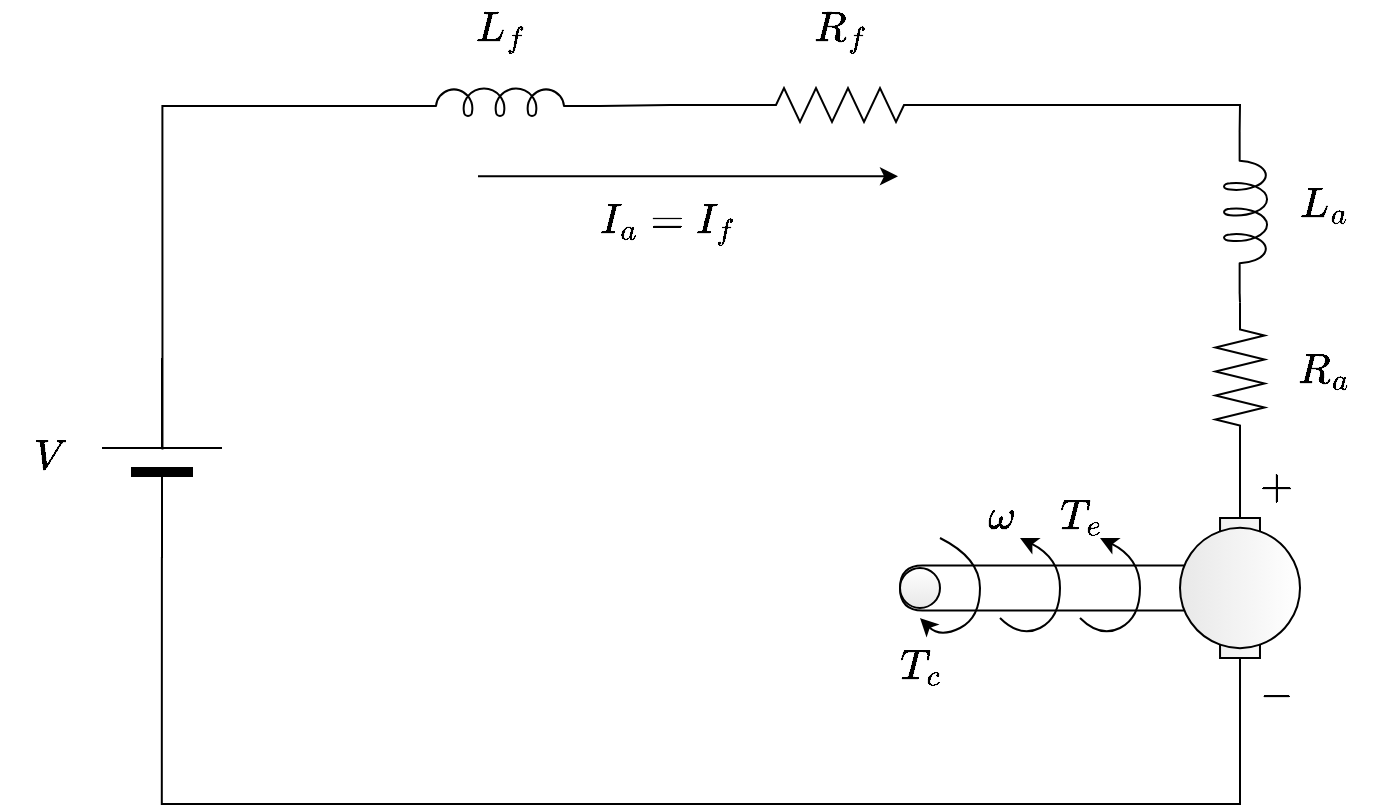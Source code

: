 <mxfile version="21.6.5" type="github">
  <diagram name="Page-1" id="xHoJqprVVUahzgXB5t3A">
    <mxGraphModel dx="838" dy="752" grid="1" gridSize="10" guides="1" tooltips="1" connect="1" arrows="1" fold="1" page="1" pageScale="1" pageWidth="413" pageHeight="291" math="1" shadow="0">
      <root>
        <mxCell id="0" />
        <mxCell id="1" parent="0" />
        <mxCell id="6Jah6KSldDa7oSD2TOF_-5" value="" style="shape=delay;whiteSpace=wrap;html=1;rotation=-180;strokeColor=default;fontColor=default;strokeWidth=1;" parent="1" vertex="1">
          <mxGeometry x="726" y="242.75" width="142" height="22.5" as="geometry" />
        </mxCell>
        <mxCell id="MJRBo0qhkyK9fX0G-ZfJ-2" value="" style="pointerEvents=1;verticalLabelPosition=bottom;shadow=0;dashed=0;align=center;html=1;verticalAlign=top;shape=mxgraph.electrical.inductors.inductor_5;strokeColor=default;fontColor=default;strokeWidth=1;" parent="1" vertex="1">
          <mxGeometry x="476" y="4" width="100" height="14" as="geometry" />
        </mxCell>
        <mxCell id="6Jah6KSldDa7oSD2TOF_-38" style="edgeStyle=orthogonalEdgeStyle;rounded=0;orthogonalLoop=1;jettySize=auto;html=1;entryX=1;entryY=0.5;entryDx=0;entryDy=0;entryPerimeter=0;endArrow=none;endFill=0;strokeColor=default;exitX=0.006;exitY=0.499;exitDx=0;exitDy=0;exitPerimeter=0;fontColor=default;strokeWidth=1;" parent="1" source="MJRBo0qhkyK9fX0G-ZfJ-3" target="MJRBo0qhkyK9fX0G-ZfJ-1" edge="1">
          <mxGeometry relative="1" as="geometry">
            <mxPoint x="357" y="248" as="sourcePoint" />
            <mxPoint x="888.5" y="320.5" as="targetPoint" />
            <Array as="points">
              <mxPoint x="357" y="362" />
              <mxPoint x="896" y="362" />
            </Array>
          </mxGeometry>
        </mxCell>
        <mxCell id="6NW6Cq5ivYkny11vjO7k-6" style="edgeStyle=orthogonalEdgeStyle;rounded=0;orthogonalLoop=1;jettySize=auto;html=1;entryX=0;entryY=0.645;entryDx=0;entryDy=0;entryPerimeter=0;strokeWidth=1;endArrow=none;endFill=0;exitX=0.543;exitY=0.504;exitDx=0;exitDy=0;exitPerimeter=0;" parent="1" edge="1">
          <mxGeometry relative="1" as="geometry">
            <mxPoint x="357.24" y="184.7" as="sourcePoint" />
            <mxPoint x="476" y="13.03" as="targetPoint" />
            <Array as="points">
              <mxPoint x="357" y="13" />
            </Array>
          </mxGeometry>
        </mxCell>
        <mxCell id="MJRBo0qhkyK9fX0G-ZfJ-3" value="" style="verticalLabelPosition=bottom;shadow=0;dashed=0;align=center;fillColor=strokeColor;html=1;verticalAlign=top;strokeWidth=1;shape=mxgraph.electrical.miscellaneous.monocell_battery;rotation=-90;strokeColor=default;fontColor=default;" parent="1" vertex="1">
          <mxGeometry x="307" y="159" width="100" height="60" as="geometry" />
        </mxCell>
        <UserObject label="&lt;font style=&quot;font-size: 18px;&quot;&gt;\(I_{a} = I_{f}&lt;br&gt;\)&lt;/font&gt;" placeholders="1" name="Variable" id="MJRBo0qhkyK9fX0G-ZfJ-20">
          <mxCell style="text;html=1;strokeColor=none;fillColor=none;align=center;verticalAlign=middle;whiteSpace=wrap;overflow=hidden;fontColor=default;strokeWidth=1;" parent="1" vertex="1">
            <mxGeometry x="519.75" y="56.2" width="180" height="30" as="geometry" />
          </mxCell>
        </UserObject>
        <UserObject label="&lt;font style=&quot;font-size: 18px;&quot;&gt;\(R_{a}\)&lt;/font&gt;" placeholders="1" name="Variable" id="MJRBo0qhkyK9fX0G-ZfJ-21">
          <mxCell style="text;html=1;strokeColor=none;fillColor=none;align=center;verticalAlign=middle;whiteSpace=wrap;overflow=hidden;fontColor=default;strokeWidth=1;" parent="1" vertex="1">
            <mxGeometry x="913" y="131" width="50" height="30" as="geometry" />
          </mxCell>
        </UserObject>
        <UserObject label="&lt;font style=&quot;font-size: 18px;&quot;&gt;\(V\)&lt;/font&gt;" placeholders="1" name="Variable" id="MJRBo0qhkyK9fX0G-ZfJ-22">
          <mxCell style="text;html=1;strokeColor=none;fillColor=none;align=center;verticalAlign=middle;whiteSpace=wrap;overflow=hidden;fontColor=default;strokeWidth=1;" parent="1" vertex="1">
            <mxGeometry x="276" y="174" width="50" height="30" as="geometry" />
          </mxCell>
        </UserObject>
        <UserObject label="&lt;font style=&quot;font-size: 18px;&quot;&gt;\(+\)&lt;/font&gt;" placeholders="1" name="Variable" id="MJRBo0qhkyK9fX0G-ZfJ-23">
          <mxCell style="text;html=1;strokeColor=none;fillColor=none;align=center;verticalAlign=middle;whiteSpace=wrap;overflow=hidden;fontColor=default;strokeWidth=1;" parent="1" vertex="1">
            <mxGeometry x="888.5" y="189" width="50" height="30" as="geometry" />
          </mxCell>
        </UserObject>
        <mxCell id="MJRBo0qhkyK9fX0G-ZfJ-30" style="edgeStyle=orthogonalEdgeStyle;rounded=0;orthogonalLoop=1;jettySize=auto;html=1;fontColor=default;strokeColor=default;strokeWidth=1;" parent="1" edge="1">
          <mxGeometry relative="1" as="geometry">
            <mxPoint x="725" y="48.12" as="targetPoint" />
            <mxPoint x="515" y="48.12" as="sourcePoint" />
            <Array as="points">
              <mxPoint x="675" y="48.12" />
              <mxPoint x="675" y="48.12" />
            </Array>
          </mxGeometry>
        </mxCell>
        <mxCell id="6Jah6KSldDa7oSD2TOF_-21" style="edgeStyle=orthogonalEdgeStyle;rounded=0;orthogonalLoop=1;jettySize=auto;html=1;entryX=1;entryY=0.645;entryDx=0;entryDy=0;entryPerimeter=0;endArrow=none;endFill=0;strokeColor=default;fontColor=default;strokeWidth=1;" parent="1" source="6Jah6KSldDa7oSD2TOF_-1" target="MJRBo0qhkyK9fX0G-ZfJ-2" edge="1">
          <mxGeometry relative="1" as="geometry" />
        </mxCell>
        <mxCell id="6Jah6KSldDa7oSD2TOF_-1" value="" style="pointerEvents=1;verticalLabelPosition=bottom;shadow=0;dashed=0;align=center;html=1;verticalAlign=top;shape=mxgraph.electrical.resistors.resistor_2;strokeColor=default;fontColor=default;strokeWidth=1;" parent="1" vertex="1">
          <mxGeometry x="646" y="4" width="100" height="17" as="geometry" />
        </mxCell>
        <mxCell id="6NW6Cq5ivYkny11vjO7k-8" style="edgeStyle=orthogonalEdgeStyle;rounded=0;orthogonalLoop=1;jettySize=auto;html=1;exitX=1;exitY=0.645;exitDx=0;exitDy=0;exitPerimeter=0;entryX=0;entryY=0.5;entryDx=0;entryDy=0;entryPerimeter=0;endArrow=none;endFill=0;strokeWidth=1;" parent="1" source="6Jah6KSldDa7oSD2TOF_-2" target="6Jah6KSldDa7oSD2TOF_-3" edge="1">
          <mxGeometry relative="1" as="geometry" />
        </mxCell>
        <mxCell id="6NW6Cq5ivYkny11vjO7k-9" style="rounded=0;orthogonalLoop=1;jettySize=auto;html=1;exitX=0;exitY=0.645;exitDx=0;exitDy=0;exitPerimeter=0;entryX=1;entryY=0.5;entryDx=0;entryDy=0;entryPerimeter=0;edgeStyle=elbowEdgeStyle;strokeWidth=1;endArrow=none;endFill=0;" parent="1" source="6Jah6KSldDa7oSD2TOF_-2" target="6Jah6KSldDa7oSD2TOF_-1" edge="1">
          <mxGeometry relative="1" as="geometry">
            <Array as="points">
              <mxPoint x="896" y="30" />
            </Array>
          </mxGeometry>
        </mxCell>
        <mxCell id="6Jah6KSldDa7oSD2TOF_-2" value="" style="pointerEvents=1;verticalLabelPosition=bottom;shadow=0;dashed=0;align=center;html=1;verticalAlign=top;shape=mxgraph.electrical.inductors.inductor_5;strokeColor=default;rotation=90;perimeterSpacing=0;fontColor=default;strokeWidth=1;" parent="1" vertex="1">
          <mxGeometry x="859" y="55" width="80" height="22" as="geometry" />
        </mxCell>
        <mxCell id="6Jah6KSldDa7oSD2TOF_-19" style="edgeStyle=orthogonalEdgeStyle;rounded=0;orthogonalLoop=1;jettySize=auto;html=1;entryX=0;entryY=0.5;entryDx=0;entryDy=0;entryPerimeter=0;endArrow=none;endFill=0;strokeColor=default;fontColor=default;strokeWidth=1;" parent="1" source="6Jah6KSldDa7oSD2TOF_-3" target="MJRBo0qhkyK9fX0G-ZfJ-1" edge="1">
          <mxGeometry relative="1" as="geometry" />
        </mxCell>
        <mxCell id="6Jah6KSldDa7oSD2TOF_-3" value="" style="pointerEvents=1;verticalLabelPosition=bottom;shadow=0;dashed=0;align=center;html=1;verticalAlign=top;shape=mxgraph.electrical.resistors.resistor_2;strokeColor=default;rotation=90;fontColor=default;strokeWidth=1;" parent="1" vertex="1">
          <mxGeometry x="858.5" y="136.5" width="75" height="24.5" as="geometry" />
        </mxCell>
        <mxCell id="MJRBo0qhkyK9fX0G-ZfJ-1" value="" style="shape=mxgraph.electrical.electro-mechanical.motor_2;html=1;shadow=0;dashed=0;align=center;fontSize=30;strokeWidth=1;rotation=90;fillColor=default;strokeColor=default;fillStyle=solid;gradientColor=#E8E8E8;" parent="1" vertex="1">
          <mxGeometry x="846" y="224" width="100" height="60" as="geometry" />
        </mxCell>
        <mxCell id="6Jah6KSldDa7oSD2TOF_-9" value="" style="ellipse;whiteSpace=wrap;html=1;aspect=fixed;strokeColor=default;fillColor=default;gradientColor=#E8E8E8;strokeWidth=1;" parent="1" vertex="1">
          <mxGeometry x="726" y="244" width="20" height="20" as="geometry" />
        </mxCell>
        <mxCell id="6Jah6KSldDa7oSD2TOF_-10" value="" style="curved=1;endArrow=none;html=1;rounded=0;startArrow=classic;startFill=1;endFill=0;strokeColor=default;fontColor=default;strokeWidth=1;" parent="1" edge="1">
          <mxGeometry width="50" height="50" relative="1" as="geometry">
            <mxPoint x="736" y="269" as="sourcePoint" />
            <mxPoint x="746" y="229" as="targetPoint" />
            <Array as="points">
              <mxPoint x="746" y="279" />
              <mxPoint x="766" y="269" />
              <mxPoint x="766" y="239" />
            </Array>
          </mxGeometry>
        </mxCell>
        <mxCell id="6Jah6KSldDa7oSD2TOF_-14" value="" style="curved=1;endArrow=classic;html=1;rounded=0;strokeColor=default;fontColor=default;strokeWidth=1;" parent="1" edge="1">
          <mxGeometry width="50" height="50" relative="1" as="geometry">
            <mxPoint x="776" y="269" as="sourcePoint" />
            <mxPoint x="786" y="229" as="targetPoint" />
            <Array as="points">
              <mxPoint x="786" y="279" />
              <mxPoint x="806" y="269" />
              <mxPoint x="806" y="239" />
            </Array>
          </mxGeometry>
        </mxCell>
        <mxCell id="6Jah6KSldDa7oSD2TOF_-15" value="" style="curved=1;endArrow=classic;html=1;rounded=0;strokeColor=default;fontColor=default;strokeWidth=1;" parent="1" edge="1">
          <mxGeometry width="50" height="50" relative="1" as="geometry">
            <mxPoint x="816" y="269" as="sourcePoint" />
            <mxPoint x="826" y="229" as="targetPoint" />
            <Array as="points">
              <mxPoint x="826" y="279" />
              <mxPoint x="846" y="269" />
              <mxPoint x="846" y="239" />
            </Array>
          </mxGeometry>
        </mxCell>
        <UserObject label="&lt;font style=&quot;font-size: 18px;&quot;&gt;\(-\)&lt;/font&gt;" placeholders="1" name="Variable" id="6Jah6KSldDa7oSD2TOF_-24">
          <mxCell style="text;html=1;strokeColor=none;fillColor=none;align=center;verticalAlign=middle;whiteSpace=wrap;overflow=hidden;fontColor=default;strokeWidth=1;" parent="1" vertex="1">
            <mxGeometry x="888.5" y="293" width="50" height="30" as="geometry" />
          </mxCell>
        </UserObject>
        <UserObject label="&lt;font style=&quot;font-size: 18px;&quot;&gt;\(L_{a}\)&lt;/font&gt;" placeholders="1" name="Variable" id="6Jah6KSldDa7oSD2TOF_-29">
          <mxCell style="text;html=1;strokeColor=none;fillColor=none;align=center;verticalAlign=middle;whiteSpace=wrap;overflow=hidden;fontColor=default;strokeWidth=1;" parent="1" vertex="1">
            <mxGeometry x="913" y="48.08" width="50" height="30" as="geometry" />
          </mxCell>
        </UserObject>
        <UserObject label="&lt;font style=&quot;font-size: 18px;&quot;&gt;\(L_{f}\)&lt;/font&gt;" placeholders="1" name="Variable" id="6Jah6KSldDa7oSD2TOF_-30">
          <mxCell style="text;html=1;strokeColor=none;fillColor=none;align=center;verticalAlign=middle;whiteSpace=wrap;overflow=hidden;fontColor=default;strokeWidth=1;" parent="1" vertex="1">
            <mxGeometry x="501" y="-40" width="50" height="30" as="geometry" />
          </mxCell>
        </UserObject>
        <UserObject label="&lt;font style=&quot;font-size: 18px;&quot;&gt;\(R_{f}\)&lt;/font&gt;" placeholders="1" name="Variable" id="6Jah6KSldDa7oSD2TOF_-31">
          <mxCell style="text;html=1;strokeColor=none;fillColor=none;align=center;verticalAlign=middle;whiteSpace=wrap;overflow=hidden;fontColor=default;strokeWidth=1;" parent="1" vertex="1">
            <mxGeometry x="670.5" y="-40" width="50" height="30" as="geometry" />
          </mxCell>
        </UserObject>
        <UserObject label="&lt;font style=&quot;font-size: 18px;&quot;&gt;\(T_c\)&lt;/font&gt;" placeholders="1" name="Variable" id="6Jah6KSldDa7oSD2TOF_-32">
          <mxCell style="text;html=1;strokeColor=none;fillColor=none;align=center;verticalAlign=middle;whiteSpace=wrap;overflow=hidden;fontColor=default;strokeWidth=1;" parent="1" vertex="1">
            <mxGeometry x="685.75" y="279" width="100.5" height="30" as="geometry" />
          </mxCell>
        </UserObject>
        <UserObject label="&lt;font style=&quot;font-size: 18px;&quot;&gt;\(\omega\)&lt;/font&gt;" placeholders="1" name="Variable" id="6Jah6KSldDa7oSD2TOF_-33">
          <mxCell style="text;html=1;strokeColor=none;fillColor=none;align=center;verticalAlign=middle;whiteSpace=wrap;overflow=hidden;fontColor=default;strokeWidth=1;" parent="1" vertex="1">
            <mxGeometry x="726" y="204" width="100.5" height="30" as="geometry" />
          </mxCell>
        </UserObject>
        <UserObject label="&lt;font style=&quot;font-size: 18px;&quot;&gt;\(T_e\)&lt;/font&gt;" placeholders="1" name="Variable" id="6Jah6KSldDa7oSD2TOF_-34">
          <mxCell style="text;html=1;strokeColor=none;fillColor=none;align=center;verticalAlign=middle;whiteSpace=wrap;overflow=hidden;fontColor=default;strokeWidth=1;" parent="1" vertex="1">
            <mxGeometry x="766" y="204" width="100.5" height="30" as="geometry" />
          </mxCell>
        </UserObject>
      </root>
    </mxGraphModel>
  </diagram>
</mxfile>

